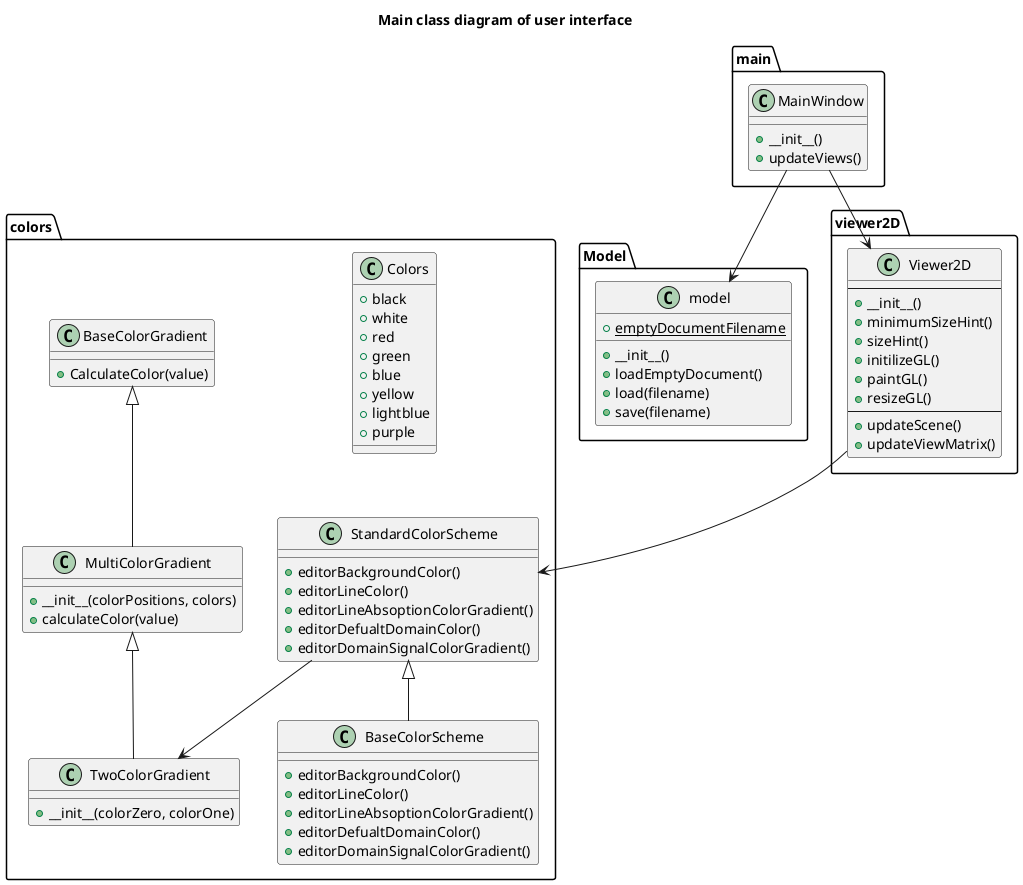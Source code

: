 @startuml

title Main class diagram of user interface

package colors {
    class Colors {
        +black
        +white
        +red
        +green
        +blue
        +yellow
        +lightblue
        +purple
    }
    class BaseColorGradient {
        +CalculateColor(value)
    }
    class MultiColorGradient {
        +__init__(colorPositions, colors)
        +calculateColor(value)
    }
    class TwoColorGradient {
        +__init__(colorZero, colorOne)
    }
    class BaseColorScheme {
        +editorBackgroundColor()
        +editorLineColor()
        +editorLineAbsoptionColorGradient()
        +editorDefualtDomainColor()
        +editorDomainSignalColorGradient()
    }
    class StandardColorScheme {
        +editorBackgroundColor()
        +editorLineColor()
        +editorLineAbsoptionColorGradient()
        +editorDefualtDomainColor()
        +editorDomainSignalColorGradient()
    }

    BaseColorGradient <|-- MultiColorGradient
    MultiColorGradient <|-- TwoColorGradient
    StandardColorScheme <|-- BaseColorScheme
    StandardColorScheme --> TwoColorGradient
}

package main {
    class MainWindow {
        +__init__()
        +updateViews()
    }
}

package Model {
    class model {
        +{static} emptyDocumentFilename
        +__init__()
        +loadEmptyDocument()
        +load(filename)
        +save(filename)
    }
}

package viewer2D {
    class Viewer2D {
        --
        +__init__()
        +minimumSizeHint()
        +sizeHint()
        +initilizeGL()
        +paintGL()
        +resizeGL()
        --
        +updateScene()
        +updateViewMatrix()
    }
}

MainWindow --> Viewer2D
MainWindow --> model
Viewer2D --> StandardColorScheme

@enduml